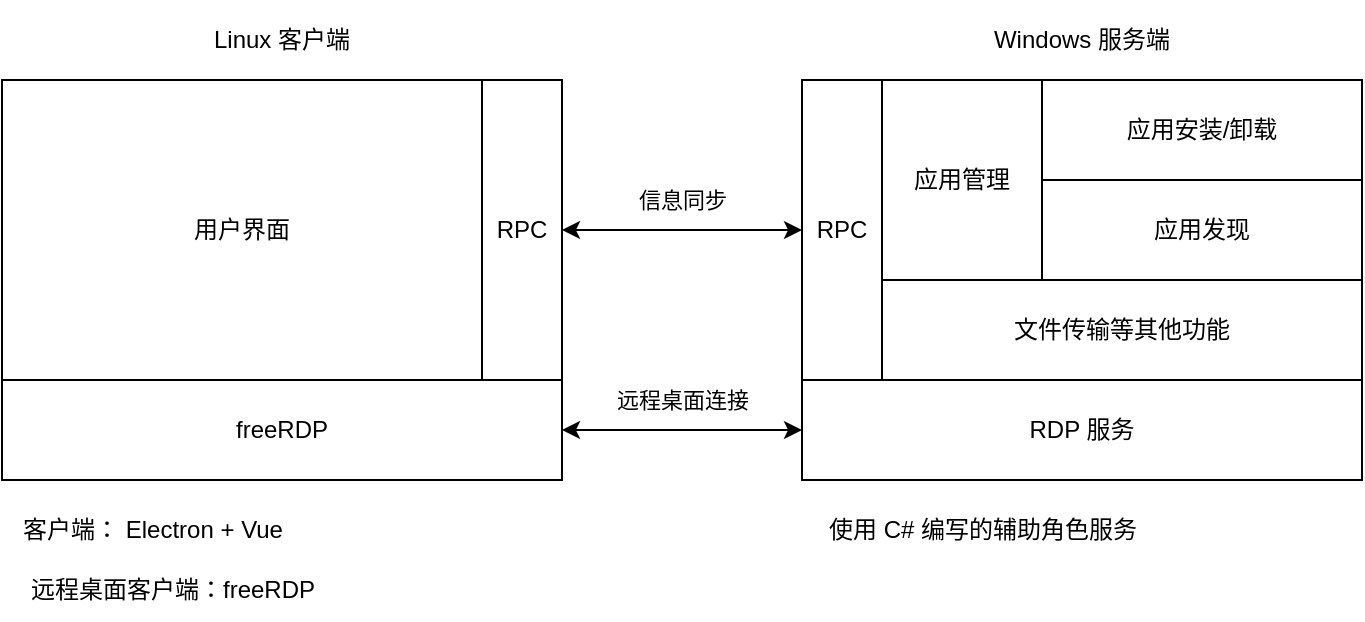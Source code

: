 <mxfile>
    <diagram id="HLIk1F0GJCW7LX_wtRc1" name="第 1 页">
        <mxGraphModel dx="1130" dy="779" grid="1" gridSize="10" guides="1" tooltips="1" connect="1" arrows="1" fold="1" page="1" pageScale="1" pageWidth="827" pageHeight="1169" math="0" shadow="0">
            <root>
                <mxCell id="0"/>
                <mxCell id="1" parent="0"/>
                <mxCell id="2" value="Linux 客户端" style="text;html=1;strokeColor=none;fillColor=none;align=center;verticalAlign=middle;whiteSpace=wrap;rounded=0;" parent="1" vertex="1">
                    <mxGeometry x="120" y="40" width="120" height="40" as="geometry"/>
                </mxCell>
                <mxCell id="3" value="" style="rounded=0;whiteSpace=wrap;html=1;" parent="1" vertex="1">
                    <mxGeometry x="40" y="80" width="280" height="200" as="geometry"/>
                </mxCell>
                <mxCell id="4" value="Windows 服务端" style="text;html=1;strokeColor=none;fillColor=none;align=center;verticalAlign=middle;whiteSpace=wrap;rounded=0;" parent="1" vertex="1">
                    <mxGeometry x="520" y="40" width="120" height="40" as="geometry"/>
                </mxCell>
                <mxCell id="5" value="" style="rounded=0;whiteSpace=wrap;html=1;" parent="1" vertex="1">
                    <mxGeometry x="440" y="80" width="280" height="200" as="geometry"/>
                </mxCell>
                <mxCell id="6" value="RDP 服务" style="rounded=0;whiteSpace=wrap;html=1;" parent="1" vertex="1">
                    <mxGeometry x="440" y="230" width="280" height="50" as="geometry"/>
                </mxCell>
                <mxCell id="13" style="edgeStyle=none;html=1;startArrow=classic;startFill=1;" parent="1" source="7" target="6" edge="1">
                    <mxGeometry relative="1" as="geometry"/>
                </mxCell>
                <mxCell id="20" value="远程桌面连接" style="edgeLabel;html=1;align=center;verticalAlign=middle;resizable=0;points=[];" parent="13" vertex="1" connectable="0">
                    <mxGeometry x="-0.25" y="3" relative="1" as="geometry">
                        <mxPoint x="15" y="-12" as="offset"/>
                    </mxGeometry>
                </mxCell>
                <mxCell id="7" value="freeRDP" style="rounded=0;whiteSpace=wrap;html=1;" parent="1" vertex="1">
                    <mxGeometry x="40" y="230" width="280" height="50" as="geometry"/>
                </mxCell>
                <mxCell id="8" value="应用管理" style="rounded=0;whiteSpace=wrap;html=1;" parent="1" vertex="1">
                    <mxGeometry x="480" y="80" width="80" height="100" as="geometry"/>
                </mxCell>
                <mxCell id="9" value="应用安装/卸载" style="rounded=0;whiteSpace=wrap;html=1;" parent="1" vertex="1">
                    <mxGeometry x="560" y="80" width="160" height="50" as="geometry"/>
                </mxCell>
                <mxCell id="10" value="应用发现" style="rounded=0;whiteSpace=wrap;html=1;" parent="1" vertex="1">
                    <mxGeometry x="560" y="130" width="160" height="50" as="geometry"/>
                </mxCell>
                <mxCell id="11" value="文件传输等其他功能" style="rounded=0;whiteSpace=wrap;html=1;" parent="1" vertex="1">
                    <mxGeometry x="480" y="180" width="240" height="50" as="geometry"/>
                </mxCell>
                <mxCell id="14" value="用户界面" style="rounded=0;whiteSpace=wrap;html=1;" parent="1" vertex="1">
                    <mxGeometry x="40" y="80" width="240" height="150" as="geometry"/>
                </mxCell>
                <mxCell id="15" value="RPC" style="rounded=0;whiteSpace=wrap;html=1;" parent="1" vertex="1">
                    <mxGeometry x="440" y="80" width="40" height="150" as="geometry"/>
                </mxCell>
                <mxCell id="17" style="edgeStyle=none;html=1;startArrow=classic;startFill=1;" parent="1" source="16" target="15" edge="1">
                    <mxGeometry relative="1" as="geometry"/>
                </mxCell>
                <mxCell id="19" value="信息同步" style="edgeLabel;html=1;align=center;verticalAlign=middle;resizable=0;points=[];" parent="17" vertex="1" connectable="0">
                    <mxGeometry x="0.283" y="4" relative="1" as="geometry">
                        <mxPoint x="-17" y="-11" as="offset"/>
                    </mxGeometry>
                </mxCell>
                <mxCell id="16" value="RPC" style="rounded=0;whiteSpace=wrap;html=1;" parent="1" vertex="1">
                    <mxGeometry x="280" y="80" width="40" height="150" as="geometry"/>
                </mxCell>
                <mxCell id="24" value="" style="edgeStyle=none;html=1;" edge="1" parent="1" source="22" target="23">
                    <mxGeometry relative="1" as="geometry"/>
                </mxCell>
                <mxCell id="22" value="客户端：&amp;nbsp;Electron + Vue" style="text;html=1;align=center;verticalAlign=middle;resizable=0;points=[];autosize=1;strokeColor=none;fillColor=none;" vertex="1" parent="1">
                    <mxGeometry x="40" y="290" width="150" height="30" as="geometry"/>
                </mxCell>
                <mxCell id="23" value="远程桌面客户端：freeRDP" style="text;html=1;align=center;verticalAlign=middle;resizable=0;points=[];autosize=1;strokeColor=none;fillColor=none;" vertex="1" parent="1">
                    <mxGeometry x="40" y="320" width="170" height="30" as="geometry"/>
                </mxCell>
                <mxCell id="25" value="使用 C# 编写的辅助角色服务" style="text;html=1;align=center;verticalAlign=middle;resizable=0;points=[];autosize=1;strokeColor=none;fillColor=none;" vertex="1" parent="1">
                    <mxGeometry x="440" y="290" width="180" height="30" as="geometry"/>
                </mxCell>
            </root>
        </mxGraphModel>
    </diagram>
</mxfile>